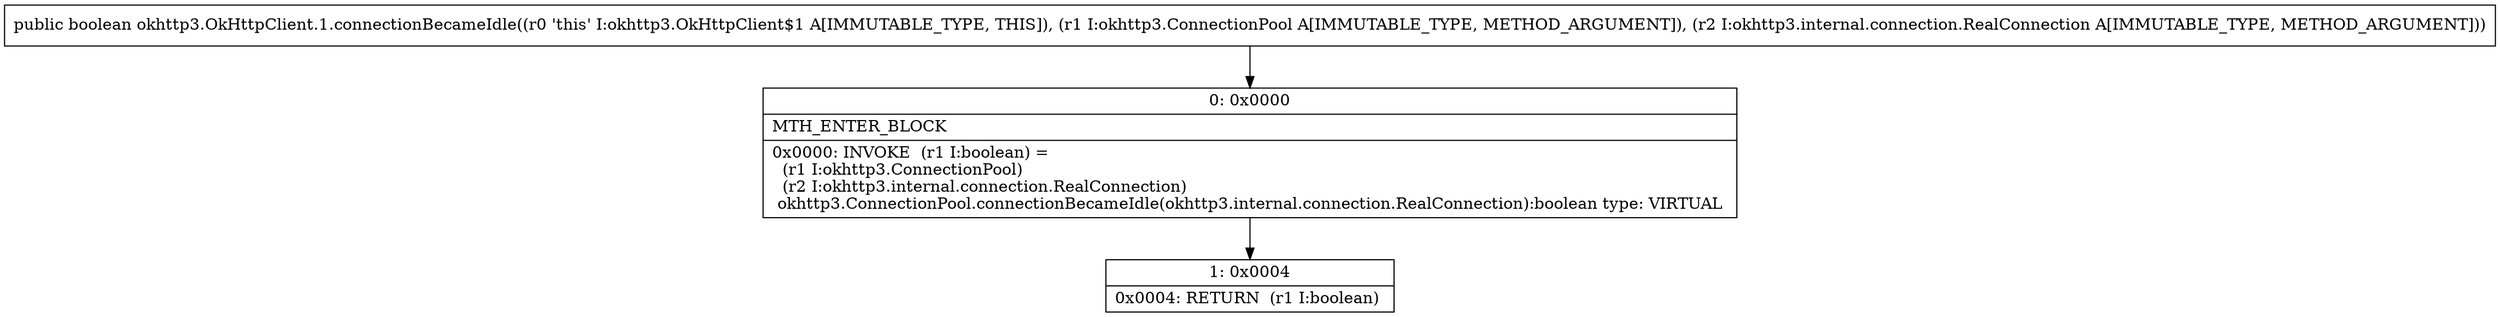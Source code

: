 digraph "CFG forokhttp3.OkHttpClient.1.connectionBecameIdle(Lokhttp3\/ConnectionPool;Lokhttp3\/internal\/connection\/RealConnection;)Z" {
Node_0 [shape=record,label="{0\:\ 0x0000|MTH_ENTER_BLOCK\l|0x0000: INVOKE  (r1 I:boolean) = \l  (r1 I:okhttp3.ConnectionPool)\l  (r2 I:okhttp3.internal.connection.RealConnection)\l okhttp3.ConnectionPool.connectionBecameIdle(okhttp3.internal.connection.RealConnection):boolean type: VIRTUAL \l}"];
Node_1 [shape=record,label="{1\:\ 0x0004|0x0004: RETURN  (r1 I:boolean) \l}"];
MethodNode[shape=record,label="{public boolean okhttp3.OkHttpClient.1.connectionBecameIdle((r0 'this' I:okhttp3.OkHttpClient$1 A[IMMUTABLE_TYPE, THIS]), (r1 I:okhttp3.ConnectionPool A[IMMUTABLE_TYPE, METHOD_ARGUMENT]), (r2 I:okhttp3.internal.connection.RealConnection A[IMMUTABLE_TYPE, METHOD_ARGUMENT])) }"];
MethodNode -> Node_0;
Node_0 -> Node_1;
}

